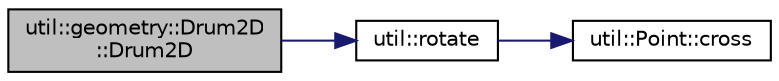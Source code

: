 digraph "util::geometry::Drum2D::Drum2D"
{
  edge [fontname="Helvetica",fontsize="10",labelfontname="Helvetica",labelfontsize="10"];
  node [fontname="Helvetica",fontsize="10",shape=record];
  rankdir="LR";
  Node0 [label="util::geometry::Drum2D\l::Drum2D",height=0.2,width=0.4,color="black", fillcolor="grey75", style="filled", fontcolor="black"];
  Node0 -> Node1 [color="midnightblue",fontsize="10",style="solid",fontname="Helvetica"];
  Node1 [label="util::rotate",height=0.2,width=0.4,color="black", fillcolor="white", style="filled",URL="$namespaceutil.html#afc570d133c5159571a48456e2440753a",tooltip="Returns the vector after rotating by desired angle. "];
  Node1 -> Node2 [color="midnightblue",fontsize="10",style="solid",fontname="Helvetica"];
  Node2 [label="util::Point::cross",height=0.2,width=0.4,color="black", fillcolor="white", style="filled",URL="$structutil_1_1Point.html#a8c5530ee2dac6fa26f88be0de91543f7",tooltip="Computes the cross product between this vector and given vector. "];
}
